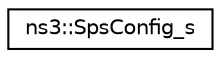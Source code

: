digraph "Graphical Class Hierarchy"
{
 // LATEX_PDF_SIZE
  edge [fontname="Helvetica",fontsize="10",labelfontname="Helvetica",labelfontsize="10"];
  node [fontname="Helvetica",fontsize="10",shape=record];
  rankdir="LR";
  Node0 [label="ns3::SpsConfig_s",height=0.2,width=0.4,color="black", fillcolor="white", style="filled",URL="$structns3_1_1_sps_config__s.html",tooltip="See section 4.3.17 spsConfig."];
}
